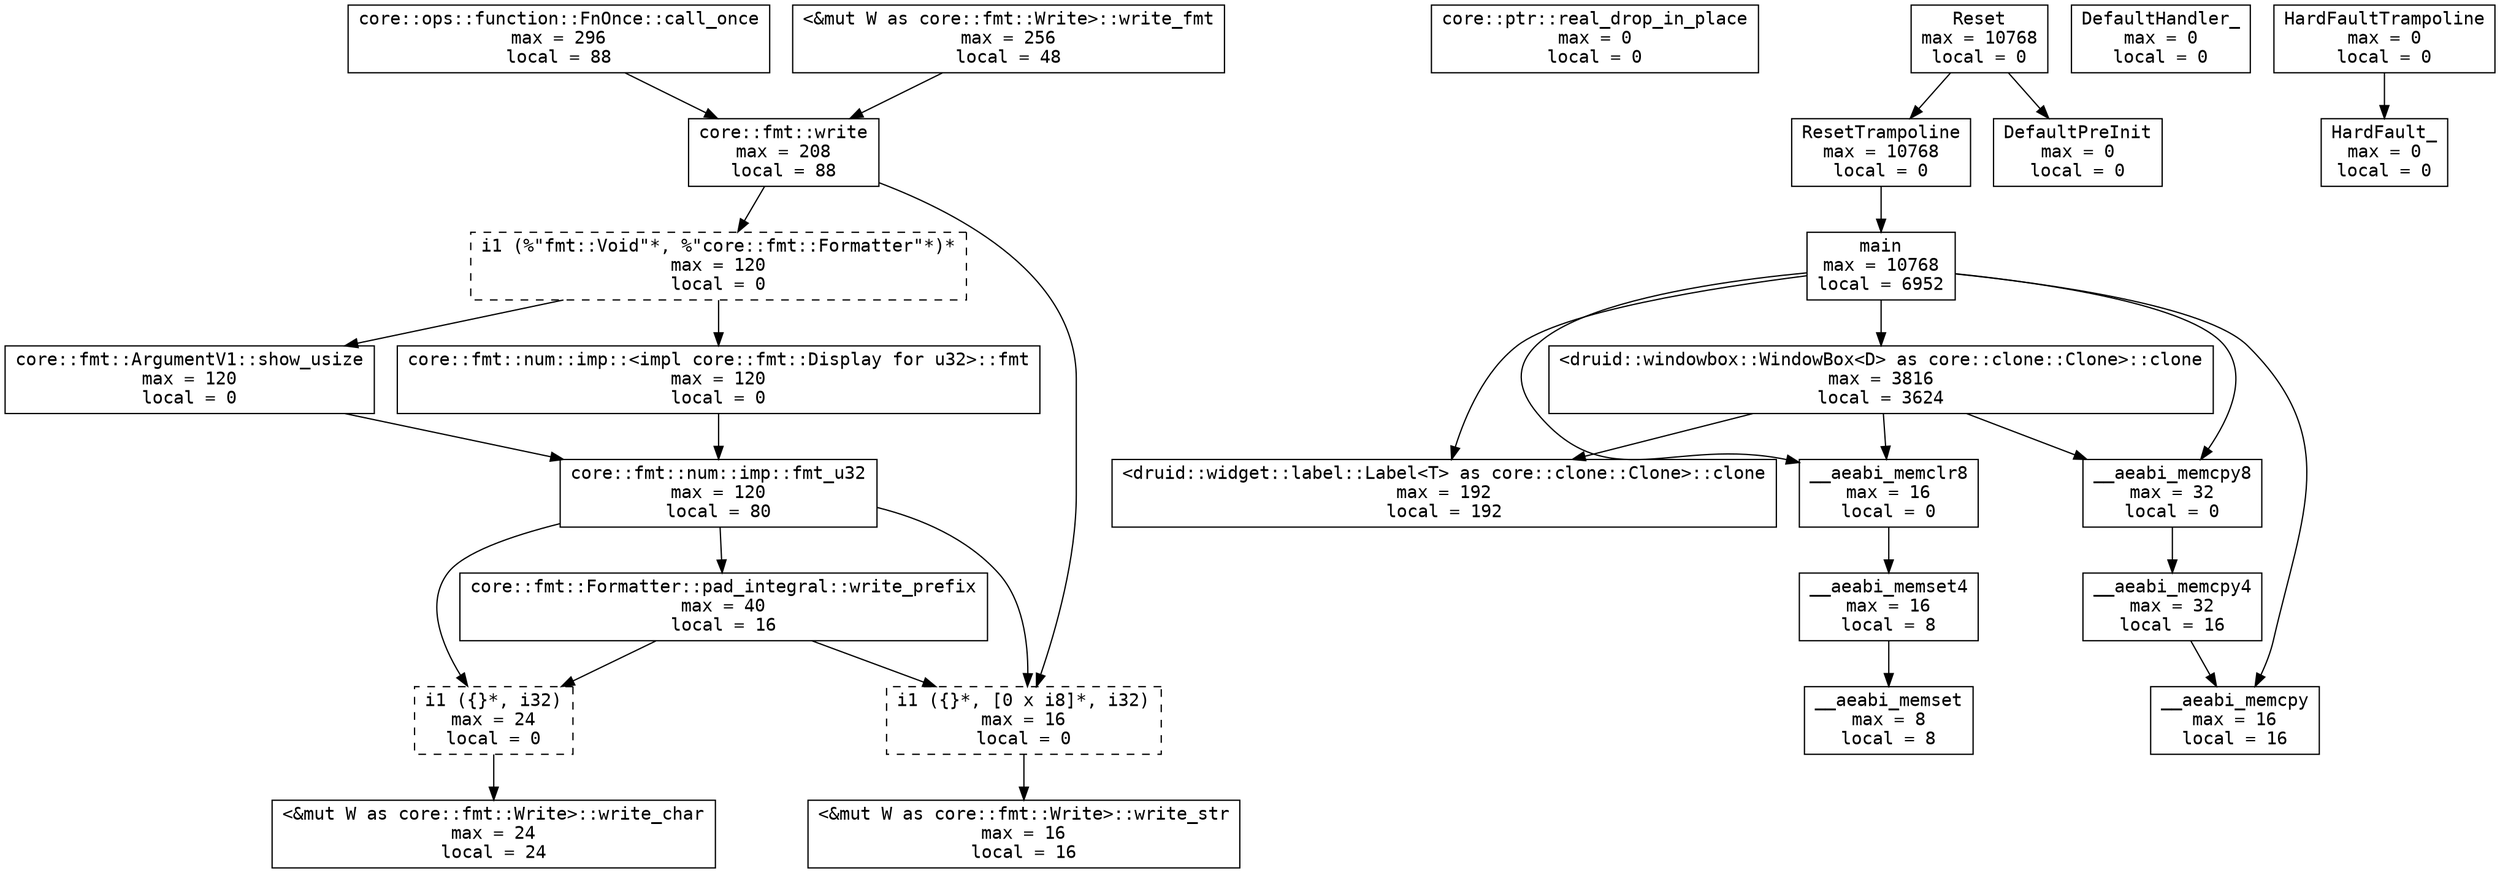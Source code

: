 digraph {
    node [fontname=monospace shape=box]
    0 [label="core::ops::function::FnOnce::call_once\nmax = 296\nlocal = 88"]
    1 [label="core::ptr::real_drop_in_place\nmax = 0\nlocal = 0"]
    2 [label="<&mut W as core::fmt::Write>::write_char\nmax = 24\nlocal = 24"]
    3 [label="<&mut W as core::fmt::Write>::write_fmt\nmax = 256\nlocal = 48"]
    4 [label="<&mut W as core::fmt::Write>::write_str\nmax = 16\nlocal = 16"]
    5 [label="<druid::widget::label::Label<T> as core::clone::Clone>::clone\nmax = 192\nlocal = 192"]
    6 [label="<druid::windowbox::WindowBox<D> as core::clone::Clone>::clone\nmax = 3816\nlocal = 3624"]
    7 [label="main\nmax = 10768\nlocal = 6952"]
    8 [label="core::fmt::num::imp::<impl core::fmt::Display for u32>::fmt\nmax = 120\nlocal = 0"]
    9 [label="core::fmt::num::imp::fmt_u32\nmax = 120\nlocal = 80"]
    10 [label="core::fmt::Formatter::pad_integral::write_prefix\nmax = 40\nlocal = 16"]
    11 [label="core::fmt::write\nmax = 208\nlocal = 88"]
    12 [label="core::fmt::ArgumentV1::show_usize\nmax = 120\nlocal = 0"]
    13 [label="Reset\nmax = 10768\nlocal = 0"]
    14 [label="ResetTrampoline\nmax = 10768\nlocal = 0"]
    15 [label="DefaultHandler_\nmax = 0\nlocal = 0"]
    16 [label="DefaultPreInit\nmax = 0\nlocal = 0"]
    17 [label="__aeabi_memcpy\nmax = 16\nlocal = 16"]
    18 [label="__aeabi_memcpy4\nmax = 32\nlocal = 16"]
    19 [label="__aeabi_memcpy8\nmax = 32\nlocal = 0"]
    20 [label="__aeabi_memset\nmax = 8\nlocal = 8"]
    21 [label="__aeabi_memset4\nmax = 16\nlocal = 8"]
    22 [label="__aeabi_memclr8\nmax = 16\nlocal = 0"]
    23 [label="HardFaultTrampoline\nmax = 0\nlocal = 0"]
    24 [label="HardFault_\nmax = 0\nlocal = 0"]
    25 [label="i1 (%\"fmt::Void\"*, %\"core::fmt::Formatter\"*)*\nmax = 120\nlocal = 0" style=dashed]
    26 [label="i1 ({}*, [0 x i8]*, i32)\nmax = 16\nlocal = 0" style=dashed]
    27 [label="i1 ({}*, i32)\nmax = 24\nlocal = 0" style=dashed]
    3 -> 11
    7 -> 6
    7 -> 5
    9 -> 10
    14 -> 7
    6 -> 5
    0 -> 11
    8 -> 9
    12 -> 9
    13 -> 16
    13 -> 14
    6 -> 22
    6 -> 19
    7 -> 22
    7 -> 19
    7 -> 17
    18 -> 17
    19 -> 18
    21 -> 20
    22 -> 21
    23 -> 24
    11 -> 25
    25 -> 8
    25 -> 12
    11 -> 26
    9 -> 26
    10 -> 26
    26 -> 4
    10 -> 27
    9 -> 27
    27 -> 2
}
